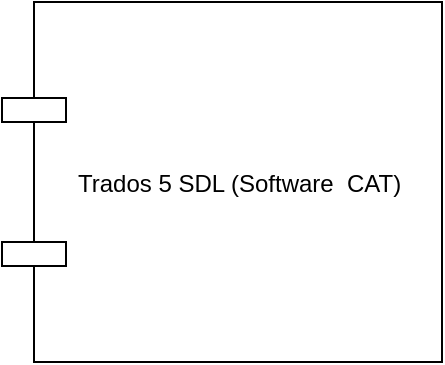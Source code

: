 <mxfile version="12.2.3" type="device" pages="1"><diagram id="IspVL8hlS90yv-Ut_ssx" name="Page-1"><mxGraphModel dx="1662" dy="791" grid="1" gridSize="10" guides="1" tooltips="1" connect="1" arrows="1" fold="1" page="1" pageScale="1" pageWidth="1169" pageHeight="1654" math="0" shadow="0"><root><mxCell id="0"/><mxCell id="1" parent="0"/><mxCell id="ZJ2V5-gZIiXMwTlkmbQP-1" value="Trados 5 SDL (Software  CAT)" style="shape=component;align=left;spacingLeft=36;" vertex="1" parent="1"><mxGeometry x="80" y="80" width="220" height="180" as="geometry"/></mxCell></root></mxGraphModel></diagram></mxfile>